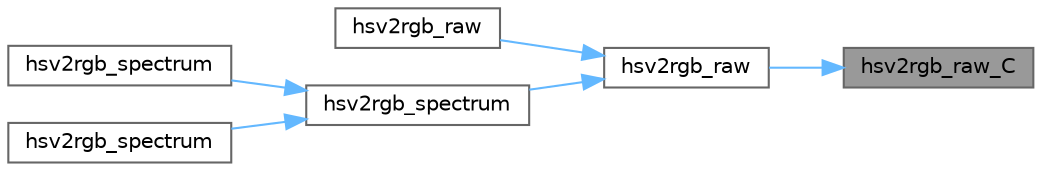 digraph "hsv2rgb_raw_C"
{
 // LATEX_PDF_SIZE
  bgcolor="transparent";
  edge [fontname=Helvetica,fontsize=10,labelfontname=Helvetica,labelfontsize=10];
  node [fontname=Helvetica,fontsize=10,shape=box,height=0.2,width=0.4];
  rankdir="RL";
  Node1 [id="Node000001",label="hsv2rgb_raw_C",height=0.2,width=0.4,color="gray40", fillcolor="grey60", style="filled", fontcolor="black",tooltip="HSV to RGB implementation in raw C, platform independent."];
  Node1 -> Node2 [id="edge1_Node000001_Node000002",dir="back",color="steelblue1",style="solid",tooltip=" "];
  Node2 [id="Node000002",label="hsv2rgb_raw",height=0.2,width=0.4,color="grey40", fillcolor="white", style="filled",URL="$dd/dc7/group___h_s_v2_r_g_b_ga66f61978949a6830b138d1bf08257019.html#ga66f61978949a6830b138d1bf08257019",tooltip="Convert an HSV value to RGB using a mathematically straight spectrum."];
  Node2 -> Node3 [id="edge2_Node000002_Node000003",dir="back",color="steelblue1",style="solid",tooltip=" "];
  Node3 [id="Node000003",label="hsv2rgb_raw",height=0.2,width=0.4,color="grey40", fillcolor="white", style="filled",URL="$dd/dc7/group___h_s_v2_r_g_b_ga5ca233d1f5f70b5efdabc405f9bcf8ec.html#ga5ca233d1f5f70b5efdabc405f9bcf8ec",tooltip="Convert an HSV value to RGB using a mathematically straight spectrum."];
  Node2 -> Node4 [id="edge3_Node000002_Node000004",dir="back",color="steelblue1",style="solid",tooltip=" "];
  Node4 [id="Node000004",label="hsv2rgb_spectrum",height=0.2,width=0.4,color="grey40", fillcolor="white", style="filled",URL="$dd/dc7/group___h_s_v2_r_g_b_ga704160ddb9173c3420a3dbfb44674440.html#ga704160ddb9173c3420a3dbfb44674440",tooltip="Convert an HSV value to RGB using a mathematically straight spectrum."];
  Node4 -> Node5 [id="edge4_Node000004_Node000005",dir="back",color="steelblue1",style="solid",tooltip=" "];
  Node5 [id="Node000005",label="hsv2rgb_spectrum",height=0.2,width=0.4,color="grey40", fillcolor="white", style="filled",URL="$dd/dc7/group___h_s_v2_r_g_b_gaa9d490009cb1d6ea0491e60b724d360f.html#gaa9d490009cb1d6ea0491e60b724d360f",tooltip="Inline version of hsv2rgb_spectrum which returns a CRGB object."];
  Node4 -> Node6 [id="edge5_Node000004_Node000006",dir="back",color="steelblue1",style="solid",tooltip=" "];
  Node6 [id="Node000006",label="hsv2rgb_spectrum",height=0.2,width=0.4,color="grey40", fillcolor="white", style="filled",URL="$dd/dc7/group___h_s_v2_r_g_b_gaabe3b0d539d6e15bc4ba86e10ec98fcc.html#gaabe3b0d539d6e15bc4ba86e10ec98fcc",tooltip="Convert an HSV value to RGB using a mathematically straight spectrum."];
}
